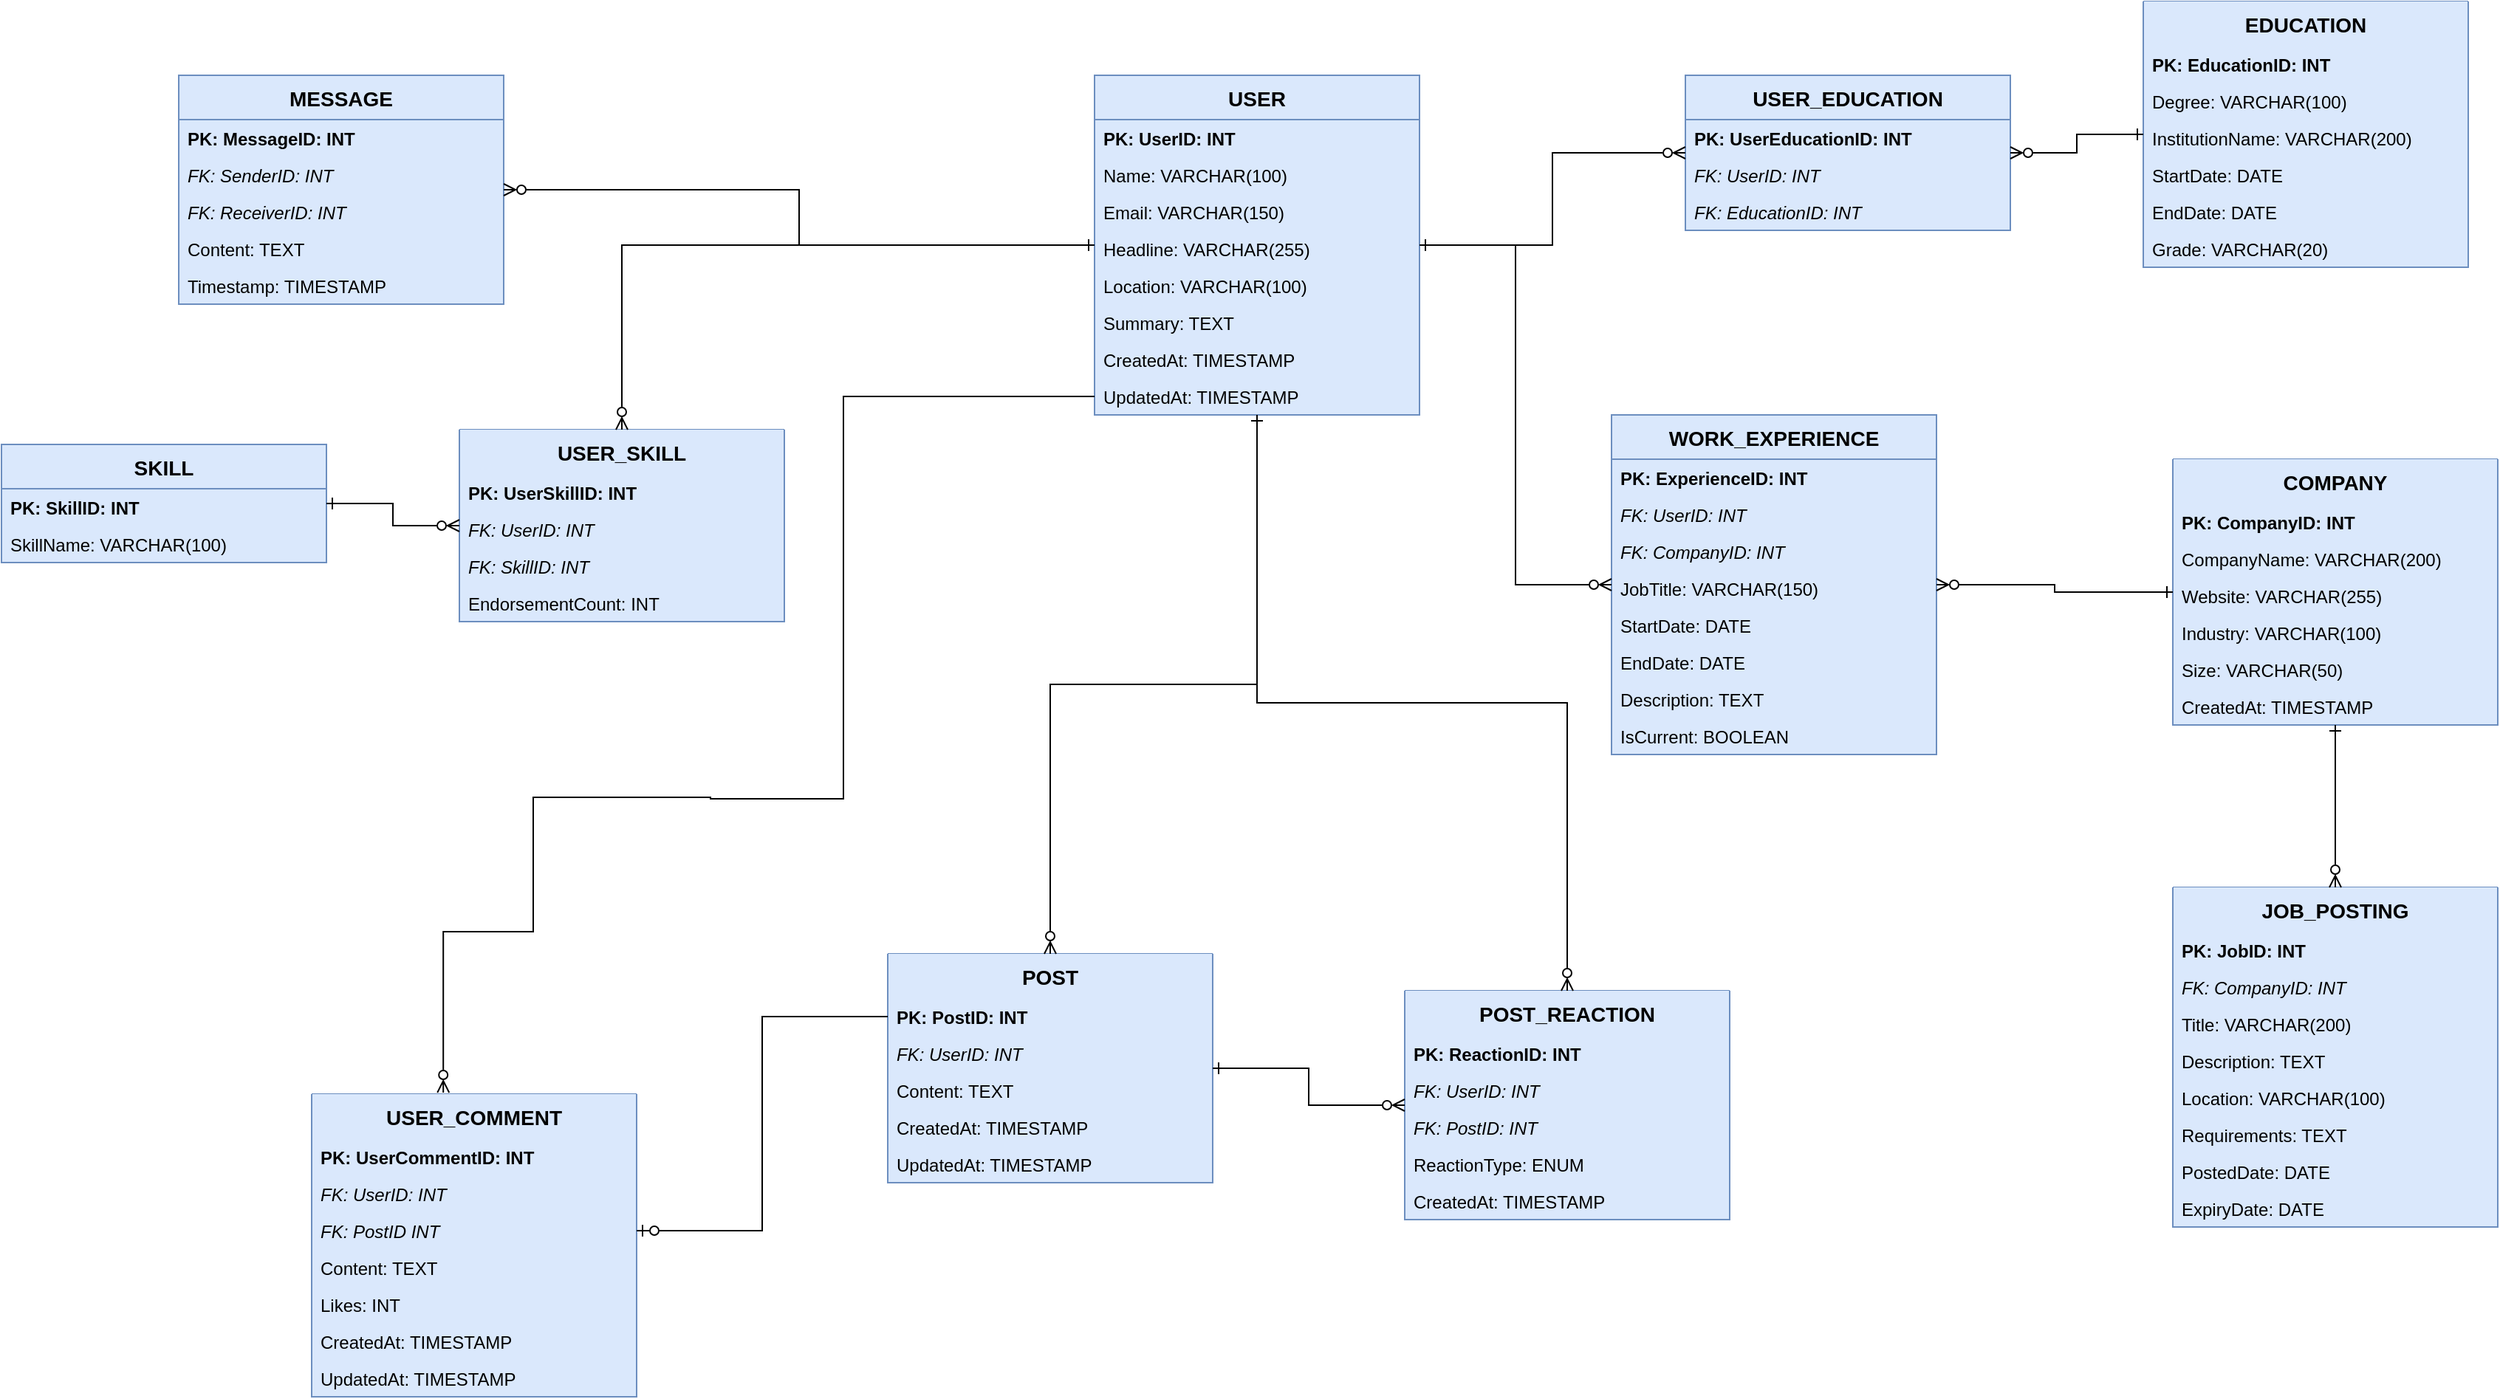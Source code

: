 <mxfile version="28.2.8">
  <diagram id="linkedin-crows-foot-logical" name="LinkedIn Logical Model - Crows Foot Notation">
    <mxGraphModel grid="1" page="1" gridSize="10" guides="1" tooltips="1" connect="1" arrows="1" fold="1" pageScale="1" pageWidth="2000" pageHeight="1400" math="0" shadow="0">
      <root>
        <mxCell id="0" />
        <mxCell id="1" parent="0" />
        <mxCell id="table_2" value="" style="swimlane;fontStyle=1;childLayout=stackLayout;horizontal=1;startSize=30;horizontalStack=0;resizeParent=1;resizeParentMax=0;resizeLast=0;collapsible=0;marginBottom=0;swimlaneFillColor=#dae8fc;fillColor=#dae8fc;strokeColor=#6c8ebf;fontSize=14;" vertex="1" parent="1">
          <mxGeometry x="750" y="50" width="220" height="230" as="geometry" />
        </mxCell>
        <mxCell id="table_2_header" value="USER" style="text;strokeColor=none;fillColor=none;align=center;verticalAlign=middle;spacingLeft=4;spacingRight=4;overflow=hidden;rotatable=0;points=[[0,0.5],[1,0.5]];portConstraint=eastwest;fontStyle=1;fontSize=14;" vertex="1" parent="table_2">
          <mxGeometry width="220" height="30" as="geometry" />
        </mxCell>
        <mxCell id="table_2_attr_0" value="PK: UserID: INT" style="text;strokeColor=none;fillColor=none;align=left;verticalAlign=middle;spacingLeft=4;spacingRight=4;overflow=hidden;rotatable=0;points=[[0,0.5],[1,0.5]];portConstraint=eastwest;fontStyle=1;fontSize=12;" vertex="1" parent="table_2">
          <mxGeometry y="30" width="220" height="25" as="geometry" />
        </mxCell>
        <mxCell id="table_2_attr_1" value="Name: VARCHAR(100)" style="text;strokeColor=none;fillColor=none;align=left;verticalAlign=middle;spacingLeft=4;spacingRight=4;overflow=hidden;rotatable=0;points=[[0,0.5],[1,0.5]];portConstraint=eastwest;fontStyle=0;fontSize=12;" vertex="1" parent="table_2">
          <mxGeometry y="55" width="220" height="25" as="geometry" />
        </mxCell>
        <mxCell id="table_2_attr_2" value="Email: VARCHAR(150)" style="text;strokeColor=none;fillColor=none;align=left;verticalAlign=middle;spacingLeft=4;spacingRight=4;overflow=hidden;rotatable=0;points=[[0,0.5],[1,0.5]];portConstraint=eastwest;fontStyle=0;fontSize=12;" vertex="1" parent="table_2">
          <mxGeometry y="80" width="220" height="25" as="geometry" />
        </mxCell>
        <mxCell id="table_2_attr_3" value="Headline: VARCHAR(255)" style="text;strokeColor=none;fillColor=none;align=left;verticalAlign=middle;spacingLeft=4;spacingRight=4;overflow=hidden;rotatable=0;points=[[0,0.5],[1,0.5]];portConstraint=eastwest;fontStyle=0;fontSize=12;" vertex="1" parent="table_2">
          <mxGeometry y="105" width="220" height="25" as="geometry" />
        </mxCell>
        <mxCell id="table_2_attr_4" value="Location: VARCHAR(100)" style="text;strokeColor=none;fillColor=none;align=left;verticalAlign=middle;spacingLeft=4;spacingRight=4;overflow=hidden;rotatable=0;points=[[0,0.5],[1,0.5]];portConstraint=eastwest;fontStyle=0;fontSize=12;" vertex="1" parent="table_2">
          <mxGeometry y="130" width="220" height="25" as="geometry" />
        </mxCell>
        <mxCell id="table_2_attr_5" value="Summary: TEXT" style="text;strokeColor=none;fillColor=none;align=left;verticalAlign=middle;spacingLeft=4;spacingRight=4;overflow=hidden;rotatable=0;points=[[0,0.5],[1,0.5]];portConstraint=eastwest;fontStyle=0;fontSize=12;" vertex="1" parent="table_2">
          <mxGeometry y="155" width="220" height="25" as="geometry" />
        </mxCell>
        <mxCell id="table_2_attr_6" value="CreatedAt: TIMESTAMP" style="text;strokeColor=none;fillColor=none;align=left;verticalAlign=middle;spacingLeft=4;spacingRight=4;overflow=hidden;rotatable=0;points=[[0,0.5],[1,0.5]];portConstraint=eastwest;fontStyle=0;fontSize=12;" vertex="1" parent="table_2">
          <mxGeometry y="180" width="220" height="25" as="geometry" />
        </mxCell>
        <mxCell id="table_2_attr_7" value="UpdatedAt: TIMESTAMP" style="text;strokeColor=none;fillColor=none;align=left;verticalAlign=middle;spacingLeft=4;spacingRight=4;overflow=hidden;rotatable=0;points=[[0,0.5],[1,0.5]];portConstraint=eastwest;fontStyle=0;fontSize=12;" vertex="1" parent="table_2">
          <mxGeometry y="205" width="220" height="25" as="geometry" />
        </mxCell>
        <mxCell id="table_3" value="" style="swimlane;fontStyle=1;childLayout=stackLayout;horizontal=1;startSize=0;horizontalStack=0;resizeParent=1;resizeParentMax=0;resizeLast=0;collapsible=0;marginBottom=0;swimlaneFillColor=#dae8fc;fillColor=#dae8fc;strokeColor=#6c8ebf;fontSize=14;" vertex="1" parent="1">
          <mxGeometry x="610" y="645" width="220" height="155" as="geometry" />
        </mxCell>
        <mxCell id="table_3_header" value="POST" style="text;strokeColor=none;fillColor=none;align=center;verticalAlign=middle;spacingLeft=4;spacingRight=4;overflow=hidden;rotatable=0;points=[[0,0.5],[1,0.5]];portConstraint=eastwest;fontStyle=1;fontSize=14;" vertex="1" parent="table_3">
          <mxGeometry width="220" height="30" as="geometry" />
        </mxCell>
        <mxCell id="table_3_attr_0" value="PK: PostID: INT" style="text;strokeColor=none;fillColor=none;align=left;verticalAlign=middle;spacingLeft=4;spacingRight=4;overflow=hidden;rotatable=0;points=[[0,0.5],[1,0.5]];portConstraint=eastwest;fontStyle=1;fontSize=12;" vertex="1" parent="table_3">
          <mxGeometry y="30" width="220" height="25" as="geometry" />
        </mxCell>
        <mxCell id="table_3_attr_1" value="FK: UserID: INT" style="text;strokeColor=none;fillColor=none;align=left;verticalAlign=middle;spacingLeft=4;spacingRight=4;overflow=hidden;rotatable=0;points=[[0,0.5],[1,0.5]];portConstraint=eastwest;fontStyle=2;fontSize=12;" vertex="1" parent="table_3">
          <mxGeometry y="55" width="220" height="25" as="geometry" />
        </mxCell>
        <mxCell id="table_3_attr_2" value="Content: TEXT" style="text;strokeColor=none;fillColor=none;align=left;verticalAlign=middle;spacingLeft=4;spacingRight=4;overflow=hidden;rotatable=0;points=[[0,0.5],[1,0.5]];portConstraint=eastwest;fontStyle=0;fontSize=12;" vertex="1" parent="table_3">
          <mxGeometry y="80" width="220" height="25" as="geometry" />
        </mxCell>
        <mxCell id="table_3_attr_3" value="CreatedAt: TIMESTAMP" style="text;strokeColor=none;fillColor=none;align=left;verticalAlign=middle;spacingLeft=4;spacingRight=4;overflow=hidden;rotatable=0;points=[[0,0.5],[1,0.5]];portConstraint=eastwest;fontStyle=0;fontSize=12;" vertex="1" parent="table_3">
          <mxGeometry y="105" width="220" height="25" as="geometry" />
        </mxCell>
        <mxCell id="table_3_attr_4" value="UpdatedAt: TIMESTAMP" style="text;strokeColor=none;fillColor=none;align=left;verticalAlign=middle;spacingLeft=4;spacingRight=4;overflow=hidden;rotatable=0;points=[[0,0.5],[1,0.5]];portConstraint=eastwest;fontStyle=0;fontSize=12;" vertex="1" parent="table_3">
          <mxGeometry y="130" width="220" height="25" as="geometry" />
        </mxCell>
        <mxCell id="table_4" value="" style="swimlane;fontStyle=1;childLayout=stackLayout;horizontal=1;startSize=0;horizontalStack=0;resizeParent=1;resizeParentMax=0;resizeLast=0;collapsible=0;marginBottom=0;swimlaneFillColor=#dae8fc;fillColor=#dae8fc;strokeColor=#6c8ebf;fontSize=14;" vertex="1" parent="1">
          <mxGeometry x="1480" y="310" width="220" height="180" as="geometry" />
        </mxCell>
        <mxCell id="table_4_header" value="COMPANY" style="text;strokeColor=none;fillColor=none;align=center;verticalAlign=middle;spacingLeft=4;spacingRight=4;overflow=hidden;rotatable=0;points=[[0,0.5],[1,0.5]];portConstraint=eastwest;fontStyle=1;fontSize=14;" vertex="1" parent="table_4">
          <mxGeometry width="220" height="30" as="geometry" />
        </mxCell>
        <mxCell id="table_4_attr_0" value="PK: CompanyID: INT" style="text;strokeColor=none;fillColor=none;align=left;verticalAlign=middle;spacingLeft=4;spacingRight=4;overflow=hidden;rotatable=0;points=[[0,0.5],[1,0.5]];portConstraint=eastwest;fontStyle=1;fontSize=12;" vertex="1" parent="table_4">
          <mxGeometry y="30" width="220" height="25" as="geometry" />
        </mxCell>
        <mxCell id="table_4_attr_1" value="CompanyName: VARCHAR(200)" style="text;strokeColor=none;fillColor=none;align=left;verticalAlign=middle;spacingLeft=4;spacingRight=4;overflow=hidden;rotatable=0;points=[[0,0.5],[1,0.5]];portConstraint=eastwest;fontStyle=0;fontSize=12;" vertex="1" parent="table_4">
          <mxGeometry y="55" width="220" height="25" as="geometry" />
        </mxCell>
        <mxCell id="table_4_attr_2" value="Website: VARCHAR(255)" style="text;strokeColor=none;fillColor=none;align=left;verticalAlign=middle;spacingLeft=4;spacingRight=4;overflow=hidden;rotatable=0;points=[[0,0.5],[1,0.5]];portConstraint=eastwest;fontStyle=0;fontSize=12;" vertex="1" parent="table_4">
          <mxGeometry y="80" width="220" height="25" as="geometry" />
        </mxCell>
        <mxCell id="table_4_attr_4" value="Industry: VARCHAR(100)" style="text;strokeColor=none;fillColor=none;align=left;verticalAlign=middle;spacingLeft=4;spacingRight=4;overflow=hidden;rotatable=0;points=[[0,0.5],[1,0.5]];portConstraint=eastwest;fontStyle=0;fontSize=12;" vertex="1" parent="table_4">
          <mxGeometry y="105" width="220" height="25" as="geometry" />
        </mxCell>
        <mxCell id="table_4_attr_5" value="Size: VARCHAR(50)" style="text;strokeColor=none;fillColor=none;align=left;verticalAlign=middle;spacingLeft=4;spacingRight=4;overflow=hidden;rotatable=0;points=[[0,0.5],[1,0.5]];portConstraint=eastwest;fontStyle=0;fontSize=12;" vertex="1" parent="table_4">
          <mxGeometry y="130" width="220" height="25" as="geometry" />
        </mxCell>
        <mxCell id="table_4_attr_6" value="CreatedAt: TIMESTAMP" style="text;strokeColor=none;fillColor=none;align=left;verticalAlign=middle;spacingLeft=4;spacingRight=4;overflow=hidden;rotatable=0;points=[[0,0.5],[1,0.5]];portConstraint=eastwest;fontStyle=0;fontSize=12;" vertex="1" parent="table_4">
          <mxGeometry y="155" width="220" height="25" as="geometry" />
        </mxCell>
        <mxCell id="table_5" value="" style="swimlane;fontStyle=1;childLayout=stackLayout;horizontal=1;startSize=0;horizontalStack=0;resizeParent=1;resizeParentMax=0;resizeLast=0;collapsible=0;marginBottom=0;swimlaneFillColor=#dae8fc;fillColor=#dae8fc;strokeColor=#6c8ebf;fontSize=14;" vertex="1" parent="1">
          <mxGeometry x="1480" y="600" width="220" height="230" as="geometry" />
        </mxCell>
        <mxCell id="table_5_header" value="JOB_POSTING" style="text;strokeColor=none;fillColor=none;align=center;verticalAlign=middle;spacingLeft=4;spacingRight=4;overflow=hidden;rotatable=0;points=[[0,0.5],[1,0.5]];portConstraint=eastwest;fontStyle=1;fontSize=14;" vertex="1" parent="table_5">
          <mxGeometry width="220" height="30" as="geometry" />
        </mxCell>
        <mxCell id="table_5_attr_0" value="PK: JobID: INT" style="text;strokeColor=none;fillColor=none;align=left;verticalAlign=middle;spacingLeft=4;spacingRight=4;overflow=hidden;rotatable=0;points=[[0,0.5],[1,0.5]];portConstraint=eastwest;fontStyle=1;fontSize=12;" vertex="1" parent="table_5">
          <mxGeometry y="30" width="220" height="25" as="geometry" />
        </mxCell>
        <mxCell id="table_5_attr_1" value="FK: CompanyID: INT" style="text;strokeColor=none;fillColor=none;align=left;verticalAlign=middle;spacingLeft=4;spacingRight=4;overflow=hidden;rotatable=0;points=[[0,0.5],[1,0.5]];portConstraint=eastwest;fontStyle=2;fontSize=12;" vertex="1" parent="table_5">
          <mxGeometry y="55" width="220" height="25" as="geometry" />
        </mxCell>
        <mxCell id="table_5_attr_2" value="Title: VARCHAR(200)" style="text;strokeColor=none;fillColor=none;align=left;verticalAlign=middle;spacingLeft=4;spacingRight=4;overflow=hidden;rotatable=0;points=[[0,0.5],[1,0.5]];portConstraint=eastwest;fontStyle=0;fontSize=12;" vertex="1" parent="table_5">
          <mxGeometry y="80" width="220" height="25" as="geometry" />
        </mxCell>
        <mxCell id="table_5_attr_3" value="Description: TEXT" style="text;strokeColor=none;fillColor=none;align=left;verticalAlign=middle;spacingLeft=4;spacingRight=4;overflow=hidden;rotatable=0;points=[[0,0.5],[1,0.5]];portConstraint=eastwest;fontStyle=0;fontSize=12;" vertex="1" parent="table_5">
          <mxGeometry y="105" width="220" height="25" as="geometry" />
        </mxCell>
        <mxCell id="table_5_attr_4" value="Location: VARCHAR(100)" style="text;strokeColor=none;fillColor=none;align=left;verticalAlign=middle;spacingLeft=4;spacingRight=4;overflow=hidden;rotatable=0;points=[[0,0.5],[1,0.5]];portConstraint=eastwest;fontStyle=0;fontSize=12;" vertex="1" parent="table_5">
          <mxGeometry y="130" width="220" height="25" as="geometry" />
        </mxCell>
        <mxCell id="table_5_attr_5" value="Requirements: TEXT" style="text;strokeColor=none;fillColor=none;align=left;verticalAlign=middle;spacingLeft=4;spacingRight=4;overflow=hidden;rotatable=0;points=[[0,0.5],[1,0.5]];portConstraint=eastwest;fontStyle=0;fontSize=12;" vertex="1" parent="table_5">
          <mxGeometry y="155" width="220" height="25" as="geometry" />
        </mxCell>
        <mxCell id="table_5_attr_6" value="PostedDate: DATE" style="text;strokeColor=none;fillColor=none;align=left;verticalAlign=middle;spacingLeft=4;spacingRight=4;overflow=hidden;rotatable=0;points=[[0,0.5],[1,0.5]];portConstraint=eastwest;fontStyle=0;fontSize=12;" vertex="1" parent="table_5">
          <mxGeometry y="180" width="220" height="25" as="geometry" />
        </mxCell>
        <mxCell id="table_5_attr_7" value="ExpiryDate: DATE" style="text;strokeColor=none;fillColor=none;align=left;verticalAlign=middle;spacingLeft=4;spacingRight=4;overflow=hidden;rotatable=0;points=[[0,0.5],[1,0.5]];portConstraint=eastwest;fontStyle=0;fontSize=12;" vertex="1" parent="table_5">
          <mxGeometry y="205" width="220" height="25" as="geometry" />
        </mxCell>
        <mxCell id="table_6" value="MESSAGE" style="swimlane;fontStyle=1;childLayout=stackLayout;horizontal=1;startSize=30;horizontalStack=0;resizeParent=1;resizeParentMax=0;resizeLast=0;collapsible=0;marginBottom=0;swimlaneFillColor=#dae8fc;fillColor=#dae8fc;strokeColor=#6c8ebf;fontSize=14;" vertex="1" parent="1">
          <mxGeometry x="130" y="50" width="220" height="155" as="geometry" />
        </mxCell>
        <mxCell id="table_6_attr_0" value="PK: MessageID: INT" style="text;strokeColor=none;fillColor=none;align=left;verticalAlign=middle;spacingLeft=4;spacingRight=4;overflow=hidden;rotatable=0;points=[[0,0.5],[1,0.5]];portConstraint=eastwest;fontStyle=1;fontSize=12;" vertex="1" parent="table_6">
          <mxGeometry y="30" width="220" height="25" as="geometry" />
        </mxCell>
        <mxCell id="table_6_attr_1" value="FK: SenderID: INT" style="text;strokeColor=none;fillColor=none;align=left;verticalAlign=middle;spacingLeft=4;spacingRight=4;overflow=hidden;rotatable=0;points=[[0,0.5],[1,0.5]];portConstraint=eastwest;fontStyle=2;fontSize=12;" vertex="1" parent="table_6">
          <mxGeometry y="55" width="220" height="25" as="geometry" />
        </mxCell>
        <mxCell id="table_6_attr_2" value="FK: ReceiverID: INT" style="text;strokeColor=none;fillColor=none;align=left;verticalAlign=middle;spacingLeft=4;spacingRight=4;overflow=hidden;rotatable=0;points=[[0,0.5],[1,0.5]];portConstraint=eastwest;fontStyle=2;fontSize=12;" vertex="1" parent="table_6">
          <mxGeometry y="80" width="220" height="25" as="geometry" />
        </mxCell>
        <mxCell id="table_6_attr_3" value="Content: TEXT" style="text;strokeColor=none;fillColor=none;align=left;verticalAlign=middle;spacingLeft=4;spacingRight=4;overflow=hidden;rotatable=0;points=[[0,0.5],[1,0.5]];portConstraint=eastwest;fontStyle=0;fontSize=12;" vertex="1" parent="table_6">
          <mxGeometry y="105" width="220" height="25" as="geometry" />
        </mxCell>
        <mxCell id="table_6_attr_4" value="Timestamp: TIMESTAMP" style="text;strokeColor=none;fillColor=none;align=left;verticalAlign=middle;spacingLeft=4;spacingRight=4;overflow=hidden;rotatable=0;points=[[0,0.5],[1,0.5]];portConstraint=eastwest;fontStyle=0;fontSize=12;" vertex="1" parent="table_6">
          <mxGeometry y="130" width="220" height="25" as="geometry" />
        </mxCell>
        <mxCell id="table_7" value="SKILL" style="swimlane;fontStyle=1;childLayout=stackLayout;horizontal=1;startSize=30;horizontalStack=0;resizeParent=1;resizeParentMax=0;resizeLast=0;collapsible=0;marginBottom=0;swimlaneFillColor=#dae8fc;fillColor=#dae8fc;strokeColor=#6c8ebf;fontSize=14;" vertex="1" parent="1">
          <mxGeometry x="10" y="300" width="220" height="80" as="geometry" />
        </mxCell>
        <mxCell id="table_7_attr_0" value="PK: SkillID: INT" style="text;strokeColor=none;fillColor=none;align=left;verticalAlign=middle;spacingLeft=4;spacingRight=4;overflow=hidden;rotatable=0;points=[[0,0.5],[1,0.5]];portConstraint=eastwest;fontStyle=1;fontSize=12;" vertex="1" parent="table_7">
          <mxGeometry y="30" width="220" height="25" as="geometry" />
        </mxCell>
        <mxCell id="table_7_attr_1" value="SkillName: VARCHAR(100)" style="text;strokeColor=none;fillColor=none;align=left;verticalAlign=middle;spacingLeft=4;spacingRight=4;overflow=hidden;rotatable=0;points=[[0,0.5],[1,0.5]];portConstraint=eastwest;fontStyle=0;fontSize=12;" vertex="1" parent="table_7">
          <mxGeometry y="55" width="220" height="25" as="geometry" />
        </mxCell>
        <mxCell id="table_8" value="" style="swimlane;fontStyle=1;childLayout=stackLayout;horizontal=1;startSize=0;horizontalStack=0;resizeParent=1;resizeParentMax=0;resizeLast=0;collapsible=0;marginBottom=0;swimlaneFillColor=#dae8fc;fillColor=#dae8fc;strokeColor=#6c8ebf;fontSize=14;" vertex="1" parent="1">
          <mxGeometry x="1460" width="220" height="180" as="geometry" />
        </mxCell>
        <mxCell id="table_8_header" value="EDUCATION" style="text;strokeColor=none;fillColor=none;align=center;verticalAlign=middle;spacingLeft=4;spacingRight=4;overflow=hidden;rotatable=0;points=[[0,0.5],[1,0.5]];portConstraint=eastwest;fontStyle=1;fontSize=14;" vertex="1" parent="table_8">
          <mxGeometry width="220" height="30" as="geometry" />
        </mxCell>
        <mxCell id="table_8_attr_0" value="PK: EducationID: INT" style="text;strokeColor=none;fillColor=none;align=left;verticalAlign=middle;spacingLeft=4;spacingRight=4;overflow=hidden;rotatable=0;points=[[0,0.5],[1,0.5]];portConstraint=eastwest;fontStyle=1;fontSize=12;" vertex="1" parent="table_8">
          <mxGeometry y="30" width="220" height="25" as="geometry" />
        </mxCell>
        <mxCell id="table_8_attr_1" value="Degree: VARCHAR(100)" style="text;strokeColor=none;fillColor=none;align=left;verticalAlign=middle;spacingLeft=4;spacingRight=4;overflow=hidden;rotatable=0;points=[[0,0.5],[1,0.5]];portConstraint=eastwest;fontStyle=0;fontSize=12;" vertex="1" parent="table_8">
          <mxGeometry y="55" width="220" height="25" as="geometry" />
        </mxCell>
        <mxCell id="table_8_attr_3" value="InstitutionName: VARCHAR(200)" style="text;strokeColor=none;fillColor=none;align=left;verticalAlign=middle;spacingLeft=4;spacingRight=4;overflow=hidden;rotatable=0;points=[[0,0.5],[1,0.5]];portConstraint=eastwest;fontStyle=0;fontSize=12;" vertex="1" parent="table_8">
          <mxGeometry y="80" width="220" height="25" as="geometry" />
        </mxCell>
        <mxCell id="table_8_attr_4" value="StartDate: DATE" style="text;strokeColor=none;fillColor=none;align=left;verticalAlign=middle;spacingLeft=4;spacingRight=4;overflow=hidden;rotatable=0;points=[[0,0.5],[1,0.5]];portConstraint=eastwest;fontStyle=0;fontSize=12;" vertex="1" parent="table_8">
          <mxGeometry y="105" width="220" height="25" as="geometry" />
        </mxCell>
        <mxCell id="table_8_attr_5" value="EndDate: DATE" style="text;strokeColor=none;fillColor=none;align=left;verticalAlign=middle;spacingLeft=4;spacingRight=4;overflow=hidden;rotatable=0;points=[[0,0.5],[1,0.5]];portConstraint=eastwest;fontStyle=0;fontSize=12;" vertex="1" parent="table_8">
          <mxGeometry y="130" width="220" height="25" as="geometry" />
        </mxCell>
        <mxCell id="table_8_attr_6" value="Grade: VARCHAR(20)" style="text;strokeColor=none;fillColor=none;align=left;verticalAlign=middle;spacingLeft=4;spacingRight=4;overflow=hidden;rotatable=0;points=[[0,0.5],[1,0.5]];portConstraint=eastwest;fontStyle=0;fontSize=12;" vertex="1" parent="table_8">
          <mxGeometry y="155" width="220" height="25" as="geometry" />
        </mxCell>
        <mxCell id="table_10" value="WORK_EXPERIENCE" style="swimlane;fontStyle=1;childLayout=stackLayout;horizontal=1;startSize=30;horizontalStack=0;resizeParent=1;resizeParentMax=0;resizeLast=0;collapsible=0;marginBottom=0;swimlaneFillColor=#dae8fc;fillColor=#dae8fc;strokeColor=#6c8ebf;fontSize=14;" vertex="1" parent="1">
          <mxGeometry x="1100" y="280" width="220" height="230" as="geometry" />
        </mxCell>
        <mxCell id="table_10_attr_0" value="PK: ExperienceID: INT" style="text;strokeColor=none;fillColor=none;align=left;verticalAlign=middle;spacingLeft=4;spacingRight=4;overflow=hidden;rotatable=0;points=[[0,0.5],[1,0.5]];portConstraint=eastwest;fontStyle=1;fontSize=12;" vertex="1" parent="table_10">
          <mxGeometry y="30" width="220" height="25" as="geometry" />
        </mxCell>
        <mxCell id="table_10_attr_1" value="FK: UserID: INT" style="text;strokeColor=none;fillColor=none;align=left;verticalAlign=middle;spacingLeft=4;spacingRight=4;overflow=hidden;rotatable=0;points=[[0,0.5],[1,0.5]];portConstraint=eastwest;fontStyle=2;fontSize=12;" vertex="1" parent="table_10">
          <mxGeometry y="55" width="220" height="25" as="geometry" />
        </mxCell>
        <mxCell id="table_10_attr_2" value="FK: CompanyID: INT" style="text;strokeColor=none;fillColor=none;align=left;verticalAlign=middle;spacingLeft=4;spacingRight=4;overflow=hidden;rotatable=0;points=[[0,0.5],[1,0.5]];portConstraint=eastwest;fontStyle=2;fontSize=12;" vertex="1" parent="table_10">
          <mxGeometry y="80" width="220" height="25" as="geometry" />
        </mxCell>
        <mxCell id="table_10_attr_3" value="JobTitle: VARCHAR(150)" style="text;strokeColor=none;fillColor=none;align=left;verticalAlign=middle;spacingLeft=4;spacingRight=4;overflow=hidden;rotatable=0;points=[[0,0.5],[1,0.5]];portConstraint=eastwest;fontStyle=0;fontSize=12;" vertex="1" parent="table_10">
          <mxGeometry y="105" width="220" height="25" as="geometry" />
        </mxCell>
        <mxCell id="table_10_attr_4" value="StartDate: DATE" style="text;strokeColor=none;fillColor=none;align=left;verticalAlign=middle;spacingLeft=4;spacingRight=4;overflow=hidden;rotatable=0;points=[[0,0.5],[1,0.5]];portConstraint=eastwest;fontStyle=0;fontSize=12;" vertex="1" parent="table_10">
          <mxGeometry y="130" width="220" height="25" as="geometry" />
        </mxCell>
        <mxCell id="table_10_attr_5" value="EndDate: DATE" style="text;strokeColor=none;fillColor=none;align=left;verticalAlign=middle;spacingLeft=4;spacingRight=4;overflow=hidden;rotatable=0;points=[[0,0.5],[1,0.5]];portConstraint=eastwest;fontStyle=0;fontSize=12;" vertex="1" parent="table_10">
          <mxGeometry y="155" width="220" height="25" as="geometry" />
        </mxCell>
        <mxCell id="table_10_attr_6" value="Description: TEXT" style="text;strokeColor=none;fillColor=none;align=left;verticalAlign=middle;spacingLeft=4;spacingRight=4;overflow=hidden;rotatable=0;points=[[0,0.5],[1,0.5]];portConstraint=eastwest;fontStyle=0;fontSize=12;" vertex="1" parent="table_10">
          <mxGeometry y="180" width="220" height="25" as="geometry" />
        </mxCell>
        <mxCell id="table_10_attr_7" value="IsCurrent: BOOLEAN" style="text;strokeColor=none;fillColor=none;align=left;verticalAlign=middle;spacingLeft=4;spacingRight=4;overflow=hidden;rotatable=0;points=[[0,0.5],[1,0.5]];portConstraint=eastwest;fontStyle=0;fontSize=12;" vertex="1" parent="table_10">
          <mxGeometry y="205" width="220" height="25" as="geometry" />
        </mxCell>
        <mxCell id="table_11" value="" style="swimlane;fontStyle=1;childLayout=stackLayout;horizontal=1;startSize=0;horizontalStack=0;resizeParent=1;resizeParentMax=0;resizeLast=0;collapsible=0;marginBottom=0;swimlaneFillColor=#dae8fc;fillColor=#dae8fc;strokeColor=#6c8ebf;fontSize=14;" vertex="1" parent="1">
          <mxGeometry x="320" y="290" width="220" height="130" as="geometry" />
        </mxCell>
        <mxCell id="table_11_header" value="USER_SKILL" style="text;strokeColor=none;fillColor=none;align=center;verticalAlign=middle;spacingLeft=4;spacingRight=4;overflow=hidden;rotatable=0;points=[[0,0.5],[1,0.5]];portConstraint=eastwest;fontStyle=1;fontSize=14;" vertex="1" parent="table_11">
          <mxGeometry width="220" height="30" as="geometry" />
        </mxCell>
        <mxCell id="table_11_attr_0" value="PK: UserSkillID: INT" style="text;strokeColor=none;fillColor=none;align=left;verticalAlign=middle;spacingLeft=4;spacingRight=4;overflow=hidden;rotatable=0;points=[[0,0.5],[1,0.5]];portConstraint=eastwest;fontStyle=1;fontSize=12;" vertex="1" parent="table_11">
          <mxGeometry y="30" width="220" height="25" as="geometry" />
        </mxCell>
        <mxCell id="table_11_attr_1" value="FK: UserID: INT" style="text;strokeColor=none;fillColor=none;align=left;verticalAlign=middle;spacingLeft=4;spacingRight=4;overflow=hidden;rotatable=0;points=[[0,0.5],[1,0.5]];portConstraint=eastwest;fontStyle=2;fontSize=12;" vertex="1" parent="table_11">
          <mxGeometry y="55" width="220" height="25" as="geometry" />
        </mxCell>
        <mxCell id="table_11_attr_2" value="FK: SkillID: INT" style="text;strokeColor=none;fillColor=none;align=left;verticalAlign=middle;spacingLeft=4;spacingRight=4;overflow=hidden;rotatable=0;points=[[0,0.5],[1,0.5]];portConstraint=eastwest;fontStyle=2;fontSize=12;" vertex="1" parent="table_11">
          <mxGeometry y="80" width="220" height="25" as="geometry" />
        </mxCell>
        <mxCell id="table_11_attr_3" value="EndorsementCount: INT" style="text;strokeColor=none;fillColor=none;align=left;verticalAlign=middle;spacingLeft=4;spacingRight=4;overflow=hidden;rotatable=0;points=[[0,0.5],[1,0.5]];portConstraint=eastwest;fontStyle=0;fontSize=12;" vertex="1" parent="table_11">
          <mxGeometry y="105" width="220" height="25" as="geometry" />
        </mxCell>
        <mxCell id="table_12" value="" style="swimlane;fontStyle=1;childLayout=stackLayout;horizontal=1;startSize=30;horizontalStack=0;resizeParent=1;resizeParentMax=0;resizeLast=0;collapsible=0;marginBottom=0;swimlaneFillColor=#dae8fc;fillColor=#dae8fc;strokeColor=#6c8ebf;fontSize=14;" vertex="1" parent="1">
          <mxGeometry x="1150" y="50" width="220" height="105" as="geometry" />
        </mxCell>
        <mxCell id="table_12_header" value="USER_EDUCATION" style="text;strokeColor=none;fillColor=none;align=center;verticalAlign=middle;spacingLeft=4;spacingRight=4;overflow=hidden;rotatable=0;points=[[0,0.5],[1,0.5]];portConstraint=eastwest;fontStyle=1;fontSize=14;" vertex="1" parent="table_12">
          <mxGeometry width="220" height="30" as="geometry" />
        </mxCell>
        <mxCell id="table_12_attr_0" value="PK: UserEducationID: INT" style="text;strokeColor=none;fillColor=none;align=left;verticalAlign=middle;spacingLeft=4;spacingRight=4;overflow=hidden;rotatable=0;points=[[0,0.5],[1,0.5]];portConstraint=eastwest;fontStyle=1;fontSize=12;" vertex="1" parent="table_12">
          <mxGeometry y="30" width="220" height="25" as="geometry" />
        </mxCell>
        <mxCell id="table_12_attr_1" value="FK: UserID: INT" style="text;strokeColor=none;fillColor=none;align=left;verticalAlign=middle;spacingLeft=4;spacingRight=4;overflow=hidden;rotatable=0;points=[[0,0.5],[1,0.5]];portConstraint=eastwest;fontStyle=2;fontSize=12;" vertex="1" parent="table_12">
          <mxGeometry y="55" width="220" height="25" as="geometry" />
        </mxCell>
        <mxCell id="table_12_attr_2" value="FK: EducationID: INT" style="text;strokeColor=none;fillColor=none;align=left;verticalAlign=middle;spacingLeft=4;spacingRight=4;overflow=hidden;rotatable=0;points=[[0,0.5],[1,0.5]];portConstraint=eastwest;fontStyle=2;fontSize=12;" vertex="1" parent="table_12">
          <mxGeometry y="80" width="220" height="25" as="geometry" />
        </mxCell>
        <mxCell id="table_13" value="" style="swimlane;fontStyle=1;childLayout=stackLayout;horizontal=1;startSize=0;horizontalStack=0;resizeParent=1;resizeParentMax=0;resizeLast=0;collapsible=0;marginBottom=0;swimlaneFillColor=#dae8fc;fillColor=#dae8fc;strokeColor=#6c8ebf;fontSize=14;" vertex="1" parent="1">
          <mxGeometry x="960" y="670" width="220" height="155" as="geometry" />
        </mxCell>
        <mxCell id="table_13_header" value="POST_REACTION" style="text;strokeColor=none;fillColor=none;align=center;verticalAlign=middle;spacingLeft=4;spacingRight=4;overflow=hidden;rotatable=0;points=[[0,0.5],[1,0.5]];portConstraint=eastwest;fontStyle=1;fontSize=14;" vertex="1" parent="table_13">
          <mxGeometry width="220" height="30" as="geometry" />
        </mxCell>
        <mxCell id="table_13_attr_0" value="PK: ReactionID: INT" style="text;strokeColor=none;fillColor=none;align=left;verticalAlign=middle;spacingLeft=4;spacingRight=4;overflow=hidden;rotatable=0;points=[[0,0.5],[1,0.5]];portConstraint=eastwest;fontStyle=1;fontSize=12;" vertex="1" parent="table_13">
          <mxGeometry y="30" width="220" height="25" as="geometry" />
        </mxCell>
        <mxCell id="table_13_attr_1" value="FK: UserID: INT" style="text;strokeColor=none;fillColor=none;align=left;verticalAlign=middle;spacingLeft=4;spacingRight=4;overflow=hidden;rotatable=0;points=[[0,0.5],[1,0.5]];portConstraint=eastwest;fontStyle=2;fontSize=12;" vertex="1" parent="table_13">
          <mxGeometry y="55" width="220" height="25" as="geometry" />
        </mxCell>
        <mxCell id="table_13_attr_2" value="FK: PostID: INT" style="text;strokeColor=none;fillColor=none;align=left;verticalAlign=middle;spacingLeft=4;spacingRight=4;overflow=hidden;rotatable=0;points=[[0,0.5],[1,0.5]];portConstraint=eastwest;fontStyle=2;fontSize=12;" vertex="1" parent="table_13">
          <mxGeometry y="80" width="220" height="25" as="geometry" />
        </mxCell>
        <mxCell id="table_13_attr_3" value="ReactionType: ENUM" style="text;strokeColor=none;fillColor=none;align=left;verticalAlign=middle;spacingLeft=4;spacingRight=4;overflow=hidden;rotatable=0;points=[[0,0.5],[1,0.5]];portConstraint=eastwest;fontStyle=0;fontSize=12;" vertex="1" parent="table_13">
          <mxGeometry y="105" width="220" height="25" as="geometry" />
        </mxCell>
        <mxCell id="table_13_attr_4" value="CreatedAt: TIMESTAMP" style="text;strokeColor=none;fillColor=none;align=left;verticalAlign=middle;spacingLeft=4;spacingRight=4;overflow=hidden;rotatable=0;points=[[0,0.5],[1,0.5]];portConstraint=eastwest;fontStyle=0;fontSize=12;" vertex="1" parent="table_13">
          <mxGeometry y="130" width="220" height="25" as="geometry" />
        </mxCell>
        <mxCell id="edge_14" value="" style="edgeStyle=orthogonalEdgeStyle;rounded=0;orthogonalLoop=1;jettySize=auto;html=1;startArrow=ERone;endArrow=ERzeroToMany;startFill=0;endFill=0;fontSize=12;" edge="1" parent="1" source="table_2" target="table_3">
          <mxGeometry relative="1" as="geometry" />
        </mxCell>
        <mxCell id="edge_16" value="" style="edgeStyle=orthogonalEdgeStyle;rounded=0;orthogonalLoop=1;jettySize=auto;html=1;startArrow=ERone;endArrow=ERzeroToMany;startFill=0;endFill=0;fontSize=12;" edge="1" parent="1" source="table_2" target="table_10">
          <mxGeometry relative="1" as="geometry" />
        </mxCell>
        <mxCell id="edge_17" value="" style="edgeStyle=orthogonalEdgeStyle;rounded=0;orthogonalLoop=1;jettySize=auto;html=1;startArrow=ERone;endArrow=ERzeroToMany;startFill=0;endFill=0;fontSize=12;" edge="1" parent="1" source="table_4" target="table_10">
          <mxGeometry relative="1" as="geometry" />
        </mxCell>
        <mxCell id="edge_18" value="" style="edgeStyle=orthogonalEdgeStyle;rounded=0;orthogonalLoop=1;jettySize=auto;html=1;startArrow=ERone;endArrow=ERzeroToMany;startFill=0;endFill=0;fontSize=12;" edge="1" parent="1" source="table_4" target="table_5">
          <mxGeometry relative="1" as="geometry" />
        </mxCell>
        <mxCell id="edge_19" value="" style="edgeStyle=orthogonalEdgeStyle;rounded=0;orthogonalLoop=1;jettySize=auto;html=1;startArrow=ERone;endArrow=ERzeroToMany;startFill=0;endFill=0;fontSize=12;" edge="1" parent="1" source="table_2" target="table_6">
          <mxGeometry relative="1" as="geometry" />
        </mxCell>
        <mxCell id="edge_20" value="" style="edgeStyle=orthogonalEdgeStyle;rounded=0;orthogonalLoop=1;jettySize=auto;html=1;startArrow=ERone;endArrow=ERzeroToMany;startFill=0;endFill=0;fontSize=12;" edge="1" parent="1" source="table_2" target="table_11">
          <mxGeometry relative="1" as="geometry" />
        </mxCell>
        <mxCell id="edge_21" value="" style="edgeStyle=orthogonalEdgeStyle;rounded=0;orthogonalLoop=1;jettySize=auto;html=1;startArrow=ERone;endArrow=ERzeroToMany;startFill=0;endFill=0;fontSize=12;" edge="1" parent="1" source="table_7" target="table_11">
          <mxGeometry relative="1" as="geometry" />
        </mxCell>
        <mxCell id="edge_22" value="" style="edgeStyle=orthogonalEdgeStyle;rounded=0;orthogonalLoop=1;jettySize=auto;html=1;startArrow=ERone;endArrow=ERzeroToMany;startFill=0;endFill=0;fontSize=12;" edge="1" parent="1" source="table_2" target="table_12">
          <mxGeometry relative="1" as="geometry" />
        </mxCell>
        <mxCell id="edge_23" value="" style="edgeStyle=orthogonalEdgeStyle;rounded=0;orthogonalLoop=1;jettySize=auto;html=1;startArrow=ERone;endArrow=ERzeroToMany;startFill=0;endFill=0;fontSize=12;" edge="1" parent="1" source="table_8" target="table_12">
          <mxGeometry relative="1" as="geometry" />
        </mxCell>
        <mxCell id="edge_24" value="" style="edgeStyle=orthogonalEdgeStyle;rounded=0;orthogonalLoop=1;jettySize=auto;html=1;startArrow=ERone;endArrow=ERzeroToMany;startFill=0;endFill=0;fontSize=12;" edge="1" parent="1" source="table_2" target="table_13">
          <mxGeometry relative="1" as="geometry" />
        </mxCell>
        <mxCell id="edge_25" value="" style="edgeStyle=orthogonalEdgeStyle;rounded=0;orthogonalLoop=1;jettySize=auto;html=1;startArrow=ERone;endArrow=ERzeroToMany;startFill=0;endFill=0;fontSize=12;" edge="1" parent="1" source="table_3" target="table_13">
          <mxGeometry relative="1" as="geometry" />
        </mxCell>
        <mxCell id="jgoosxt_uG07CTER4xj_-130" style="edgeStyle=orthogonalEdgeStyle;rounded=0;orthogonalLoop=1;jettySize=auto;html=1;exitX=0;exitY=0.5;exitDx=0;exitDy=0;endArrow=ERzeroToMany;endFill=0;entryX=0.405;entryY=-0.033;entryDx=0;entryDy=0;entryPerimeter=0;" edge="1" parent="1" source="table_2_attr_7" target="jgoosxt_uG07CTER4xj_-132">
          <mxGeometry relative="1" as="geometry">
            <Array as="points">
              <mxPoint x="580" y="268" />
              <mxPoint x="580" y="540" />
              <mxPoint x="490" y="540" />
              <mxPoint x="490" y="539" />
              <mxPoint x="370" y="539" />
              <mxPoint x="370" y="630" />
              <mxPoint x="309" y="630" />
            </Array>
            <mxPoint x="369.12" y="509" as="targetPoint" />
          </mxGeometry>
        </mxCell>
        <mxCell id="jgoosxt_uG07CTER4xj_-131" value="" style="swimlane;fontStyle=1;childLayout=stackLayout;horizontal=1;startSize=0;horizontalStack=0;resizeParent=1;resizeParentMax=0;resizeLast=0;collapsible=0;marginBottom=0;swimlaneFillColor=#dae8fc;fillColor=#dae8fc;strokeColor=#6c8ebf;fontSize=14;" vertex="1" parent="1">
          <mxGeometry x="220" y="740" width="220" height="205" as="geometry" />
        </mxCell>
        <mxCell id="jgoosxt_uG07CTER4xj_-132" value="USER_COMMENT" style="text;strokeColor=none;fillColor=none;align=center;verticalAlign=middle;spacingLeft=4;spacingRight=4;overflow=hidden;rotatable=0;points=[[0,0.5],[1,0.5]];portConstraint=eastwest;fontStyle=1;fontSize=14;" vertex="1" parent="jgoosxt_uG07CTER4xj_-131">
          <mxGeometry width="220" height="30" as="geometry" />
        </mxCell>
        <mxCell id="jgoosxt_uG07CTER4xj_-133" value="PK: UserCommentID: INT" style="text;strokeColor=none;fillColor=none;align=left;verticalAlign=middle;spacingLeft=4;spacingRight=4;overflow=hidden;rotatable=0;points=[[0,0.5],[1,0.5]];portConstraint=eastwest;fontStyle=1;fontSize=12;" vertex="1" parent="jgoosxt_uG07CTER4xj_-131">
          <mxGeometry y="30" width="220" height="25" as="geometry" />
        </mxCell>
        <mxCell id="jgoosxt_uG07CTER4xj_-134" value="FK: UserID: INT" style="text;strokeColor=none;fillColor=none;align=left;verticalAlign=middle;spacingLeft=4;spacingRight=4;overflow=hidden;rotatable=0;points=[[0,0.5],[1,0.5]];portConstraint=eastwest;fontStyle=2;fontSize=12;" vertex="1" parent="jgoosxt_uG07CTER4xj_-131">
          <mxGeometry y="55" width="220" height="25" as="geometry" />
        </mxCell>
        <mxCell id="jgoosxt_uG07CTER4xj_-135" value="FK: PostID INT" style="text;strokeColor=none;fillColor=none;align=left;verticalAlign=middle;spacingLeft=4;spacingRight=4;overflow=hidden;rotatable=0;points=[[0,0.5],[1,0.5]];portConstraint=eastwest;fontStyle=2;fontSize=12;" vertex="1" parent="jgoosxt_uG07CTER4xj_-131">
          <mxGeometry y="80" width="220" height="25" as="geometry" />
        </mxCell>
        <mxCell id="jgoosxt_uG07CTER4xj_-126" value="Content: TEXT" style="text;strokeColor=none;fillColor=none;align=left;verticalAlign=middle;spacingLeft=4;spacingRight=4;overflow=hidden;rotatable=0;points=[[0,0.5],[1,0.5]];portConstraint=eastwest;fontStyle=0;fontSize=12;" vertex="1" parent="jgoosxt_uG07CTER4xj_-131">
          <mxGeometry y="105" width="220" height="25" as="geometry" />
        </mxCell>
        <mxCell id="jgoosxt_uG07CTER4xj_-127" value="Likes: INT" style="text;strokeColor=none;fillColor=none;align=left;verticalAlign=middle;spacingLeft=4;spacingRight=4;overflow=hidden;rotatable=0;points=[[0,0.5],[1,0.5]];portConstraint=eastwest;fontStyle=0;fontSize=12;" vertex="1" parent="jgoosxt_uG07CTER4xj_-131">
          <mxGeometry y="130" width="220" height="25" as="geometry" />
        </mxCell>
        <mxCell id="jgoosxt_uG07CTER4xj_-136" value="CreatedAt: TIMESTAMP" style="text;strokeColor=none;fillColor=none;align=left;verticalAlign=middle;spacingLeft=4;spacingRight=4;overflow=hidden;rotatable=0;points=[[0,0.5],[1,0.5]];portConstraint=eastwest;fontStyle=0;fontSize=12;" vertex="1" parent="jgoosxt_uG07CTER4xj_-131">
          <mxGeometry y="155" width="220" height="25" as="geometry" />
        </mxCell>
        <mxCell id="jgoosxt_uG07CTER4xj_-137" value="UpdatedAt: TIMESTAMP" style="text;strokeColor=none;fillColor=none;align=left;verticalAlign=middle;spacingLeft=4;spacingRight=4;overflow=hidden;rotatable=0;points=[[0,0.5],[1,0.5]];portConstraint=eastwest;fontStyle=0;fontSize=12;" vertex="1" parent="jgoosxt_uG07CTER4xj_-131">
          <mxGeometry y="180" width="220" height="25" as="geometry" />
        </mxCell>
        <mxCell id="jgoosxt_uG07CTER4xj_-143" style="edgeStyle=orthogonalEdgeStyle;rounded=0;orthogonalLoop=1;jettySize=auto;html=1;exitX=0;exitY=0.5;exitDx=0;exitDy=0;entryX=1;entryY=0.5;entryDx=0;entryDy=0;endArrow=ERzeroToOne;endFill=0;" edge="1" parent="1" source="table_3_attr_0" target="jgoosxt_uG07CTER4xj_-135">
          <mxGeometry relative="1" as="geometry" />
        </mxCell>
      </root>
    </mxGraphModel>
  </diagram>
</mxfile>

